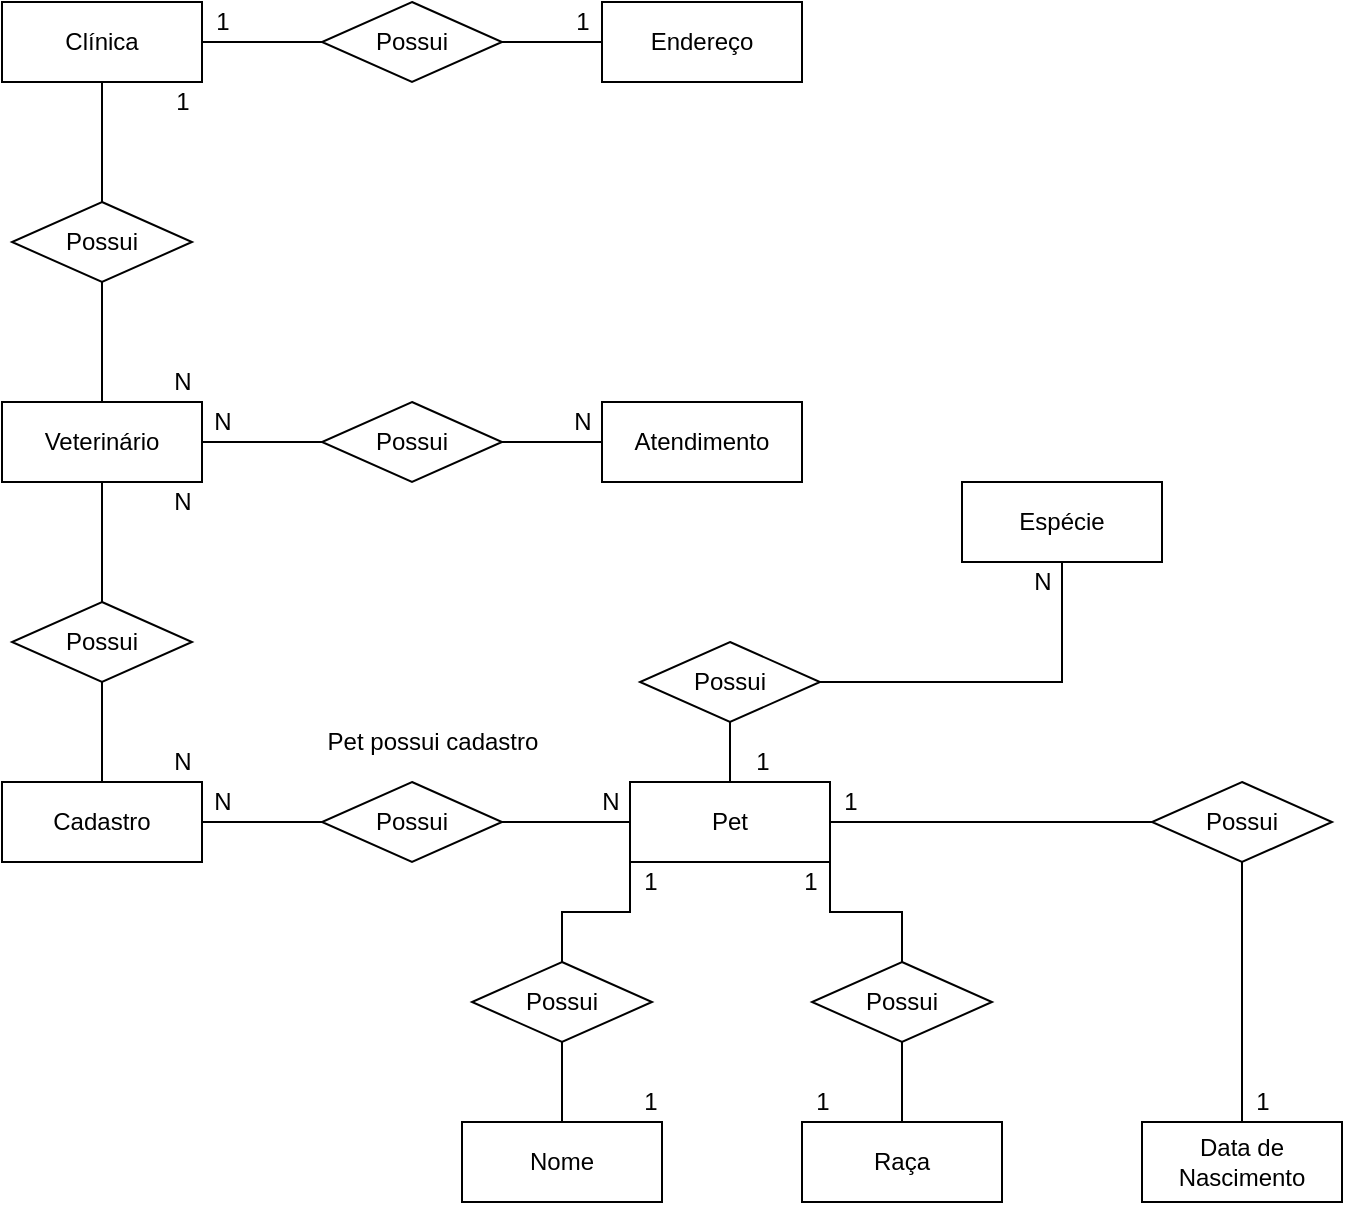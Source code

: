 <mxfile version="14.7.0" type="device"><diagram id="UK91E2D85VWZ9FwDKc9J" name="Page-1"><mxGraphModel dx="1108" dy="450" grid="1" gridSize="10" guides="1" tooltips="1" connect="1" arrows="1" fold="1" page="1" pageScale="1" pageWidth="827" pageHeight="1169" math="0" shadow="0"><root><mxCell id="0"/><mxCell id="1" parent="0"/><mxCell id="8mekZslOV3LzBkCSg7xA-4" value="" style="edgeStyle=orthogonalEdgeStyle;rounded=0;orthogonalLoop=1;jettySize=auto;html=1;endArrow=none;endFill=0;" edge="1" parent="1" source="8mekZslOV3LzBkCSg7xA-1" target="8mekZslOV3LzBkCSg7xA-3"><mxGeometry relative="1" as="geometry"/></mxCell><mxCell id="8mekZslOV3LzBkCSg7xA-9" value="" style="edgeStyle=orthogonalEdgeStyle;rounded=0;orthogonalLoop=1;jettySize=auto;html=1;endArrow=none;endFill=0;" edge="1" parent="1" source="8mekZslOV3LzBkCSg7xA-1" target="8mekZslOV3LzBkCSg7xA-8"><mxGeometry relative="1" as="geometry"/></mxCell><mxCell id="8mekZslOV3LzBkCSg7xA-1" value="Clínica" style="whiteSpace=wrap;html=1;align=center;" vertex="1" parent="1"><mxGeometry x="100" y="80" width="100" height="40" as="geometry"/></mxCell><mxCell id="8mekZslOV3LzBkCSg7xA-2" value="Endereço" style="whiteSpace=wrap;html=1;align=center;" vertex="1" parent="1"><mxGeometry x="400" y="80" width="100" height="40" as="geometry"/></mxCell><mxCell id="8mekZslOV3LzBkCSg7xA-5" value="" style="edgeStyle=orthogonalEdgeStyle;rounded=0;orthogonalLoop=1;jettySize=auto;html=1;endArrow=none;endFill=0;" edge="1" parent="1" source="8mekZslOV3LzBkCSg7xA-3" target="8mekZslOV3LzBkCSg7xA-2"><mxGeometry relative="1" as="geometry"/></mxCell><mxCell id="8mekZslOV3LzBkCSg7xA-3" value="Possui" style="shape=rhombus;perimeter=rhombusPerimeter;whiteSpace=wrap;html=1;align=center;" vertex="1" parent="1"><mxGeometry x="260" y="80" width="90" height="40" as="geometry"/></mxCell><mxCell id="8mekZslOV3LzBkCSg7xA-17" value="" style="edgeStyle=orthogonalEdgeStyle;rounded=0;orthogonalLoop=1;jettySize=auto;html=1;endArrow=none;endFill=0;" edge="1" parent="1" source="8mekZslOV3LzBkCSg7xA-7" target="8mekZslOV3LzBkCSg7xA-16"><mxGeometry relative="1" as="geometry"/></mxCell><mxCell id="8mekZslOV3LzBkCSg7xA-24" value="" style="edgeStyle=orthogonalEdgeStyle;rounded=0;orthogonalLoop=1;jettySize=auto;html=1;endArrow=none;endFill=0;" edge="1" parent="1" source="8mekZslOV3LzBkCSg7xA-7" target="8mekZslOV3LzBkCSg7xA-22"><mxGeometry relative="1" as="geometry"/></mxCell><mxCell id="8mekZslOV3LzBkCSg7xA-7" value="Veterinário" style="whiteSpace=wrap;html=1;align=center;" vertex="1" parent="1"><mxGeometry x="100" y="280" width="100" height="40" as="geometry"/></mxCell><mxCell id="8mekZslOV3LzBkCSg7xA-10" value="" style="edgeStyle=orthogonalEdgeStyle;rounded=0;orthogonalLoop=1;jettySize=auto;html=1;endArrow=none;endFill=0;" edge="1" parent="1" source="8mekZslOV3LzBkCSg7xA-8" target="8mekZslOV3LzBkCSg7xA-7"><mxGeometry relative="1" as="geometry"/></mxCell><mxCell id="8mekZslOV3LzBkCSg7xA-8" value="Possui" style="shape=rhombus;perimeter=rhombusPerimeter;whiteSpace=wrap;html=1;align=center;" vertex="1" parent="1"><mxGeometry x="105" y="180" width="90" height="40" as="geometry"/></mxCell><mxCell id="8mekZslOV3LzBkCSg7xA-12" value="1" style="text;html=1;align=center;verticalAlign=middle;resizable=0;points=[];autosize=1;strokeColor=none;" vertex="1" parent="1"><mxGeometry x="200" y="80" width="20" height="20" as="geometry"/></mxCell><mxCell id="8mekZslOV3LzBkCSg7xA-13" value="1" style="text;html=1;align=center;verticalAlign=middle;resizable=0;points=[];autosize=1;strokeColor=none;" vertex="1" parent="1"><mxGeometry x="380" y="80" width="20" height="20" as="geometry"/></mxCell><mxCell id="8mekZslOV3LzBkCSg7xA-14" value="1" style="text;html=1;align=center;verticalAlign=middle;resizable=0;points=[];autosize=1;strokeColor=none;" vertex="1" parent="1"><mxGeometry x="180" y="120" width="20" height="20" as="geometry"/></mxCell><mxCell id="8mekZslOV3LzBkCSg7xA-15" value="N" style="text;html=1;align=center;verticalAlign=middle;resizable=0;points=[];autosize=1;strokeColor=none;" vertex="1" parent="1"><mxGeometry x="180" y="260" width="20" height="20" as="geometry"/></mxCell><mxCell id="8mekZslOV3LzBkCSg7xA-16" value="Possui" style="shape=rhombus;perimeter=rhombusPerimeter;whiteSpace=wrap;html=1;align=center;" vertex="1" parent="1"><mxGeometry x="105" y="380" width="90" height="40" as="geometry"/></mxCell><mxCell id="8mekZslOV3LzBkCSg7xA-19" value="" style="edgeStyle=orthogonalEdgeStyle;rounded=0;orthogonalLoop=1;jettySize=auto;html=1;endArrow=none;endFill=0;" edge="1" parent="1" source="8mekZslOV3LzBkCSg7xA-18" target="8mekZslOV3LzBkCSg7xA-16"><mxGeometry relative="1" as="geometry"/></mxCell><mxCell id="8mekZslOV3LzBkCSg7xA-31" value="" style="edgeStyle=orthogonalEdgeStyle;rounded=0;orthogonalLoop=1;jettySize=auto;html=1;endArrow=none;endFill=0;" edge="1" parent="1" source="8mekZslOV3LzBkCSg7xA-18" target="8mekZslOV3LzBkCSg7xA-30"><mxGeometry relative="1" as="geometry"/></mxCell><mxCell id="8mekZslOV3LzBkCSg7xA-18" value="Cadastro" style="whiteSpace=wrap;html=1;align=center;" vertex="1" parent="1"><mxGeometry x="100" y="470" width="100" height="40" as="geometry"/></mxCell><mxCell id="8mekZslOV3LzBkCSg7xA-20" value="N" style="text;html=1;align=center;verticalAlign=middle;resizable=0;points=[];autosize=1;strokeColor=none;" vertex="1" parent="1"><mxGeometry x="180" y="320" width="20" height="20" as="geometry"/></mxCell><mxCell id="8mekZslOV3LzBkCSg7xA-21" value="N" style="text;html=1;align=center;verticalAlign=middle;resizable=0;points=[];autosize=1;strokeColor=none;" vertex="1" parent="1"><mxGeometry x="180" y="450" width="20" height="20" as="geometry"/></mxCell><mxCell id="8mekZslOV3LzBkCSg7xA-25" value="" style="edgeStyle=orthogonalEdgeStyle;rounded=0;orthogonalLoop=1;jettySize=auto;html=1;endArrow=none;endFill=0;" edge="1" parent="1" source="8mekZslOV3LzBkCSg7xA-22" target="8mekZslOV3LzBkCSg7xA-23"><mxGeometry relative="1" as="geometry"/></mxCell><mxCell id="8mekZslOV3LzBkCSg7xA-22" value="Possui" style="shape=rhombus;perimeter=rhombusPerimeter;whiteSpace=wrap;html=1;align=center;" vertex="1" parent="1"><mxGeometry x="260" y="280" width="90" height="40" as="geometry"/></mxCell><mxCell id="8mekZslOV3LzBkCSg7xA-23" value="Atendimento" style="whiteSpace=wrap;html=1;align=center;" vertex="1" parent="1"><mxGeometry x="400" y="280" width="100" height="40" as="geometry"/></mxCell><mxCell id="8mekZslOV3LzBkCSg7xA-26" value="N" style="text;html=1;align=center;verticalAlign=middle;resizable=0;points=[];autosize=1;strokeColor=none;" vertex="1" parent="1"><mxGeometry x="200" y="280" width="20" height="20" as="geometry"/></mxCell><mxCell id="8mekZslOV3LzBkCSg7xA-28" value="N" style="text;html=1;align=center;verticalAlign=middle;resizable=0;points=[];autosize=1;strokeColor=none;" vertex="1" parent="1"><mxGeometry x="380" y="280" width="20" height="20" as="geometry"/></mxCell><mxCell id="8mekZslOV3LzBkCSg7xA-32" value="" style="edgeStyle=orthogonalEdgeStyle;rounded=0;orthogonalLoop=1;jettySize=auto;html=1;endArrow=none;endFill=0;" edge="1" parent="1" source="8mekZslOV3LzBkCSg7xA-29" target="8mekZslOV3LzBkCSg7xA-30"><mxGeometry relative="1" as="geometry"/></mxCell><mxCell id="8mekZslOV3LzBkCSg7xA-37" value="" style="edgeStyle=orthogonalEdgeStyle;rounded=0;orthogonalLoop=1;jettySize=auto;html=1;endArrow=none;endFill=0;exitX=0;exitY=1;exitDx=0;exitDy=0;" edge="1" parent="1" source="8mekZslOV3LzBkCSg7xA-29" target="8mekZslOV3LzBkCSg7xA-36"><mxGeometry relative="1" as="geometry"/></mxCell><mxCell id="8mekZslOV3LzBkCSg7xA-46" value="" style="edgeStyle=orthogonalEdgeStyle;rounded=0;orthogonalLoop=1;jettySize=auto;html=1;endArrow=none;endFill=0;" edge="1" parent="1" source="8mekZslOV3LzBkCSg7xA-29" target="8mekZslOV3LzBkCSg7xA-43"><mxGeometry relative="1" as="geometry"/></mxCell><mxCell id="8mekZslOV3LzBkCSg7xA-29" value="Pet" style="whiteSpace=wrap;html=1;align=center;" vertex="1" parent="1"><mxGeometry x="414" y="470" width="100" height="40" as="geometry"/></mxCell><mxCell id="8mekZslOV3LzBkCSg7xA-30" value="Possui" style="shape=rhombus;perimeter=rhombusPerimeter;whiteSpace=wrap;html=1;align=center;" vertex="1" parent="1"><mxGeometry x="260" y="470" width="90" height="40" as="geometry"/></mxCell><mxCell id="8mekZslOV3LzBkCSg7xA-33" value="Pet possui cadastro" style="text;html=1;align=center;verticalAlign=middle;resizable=0;points=[];autosize=1;strokeColor=none;" vertex="1" parent="1"><mxGeometry x="255" y="440" width="120" height="20" as="geometry"/></mxCell><mxCell id="8mekZslOV3LzBkCSg7xA-34" value="N" style="text;html=1;align=center;verticalAlign=middle;resizable=0;points=[];autosize=1;strokeColor=none;" vertex="1" parent="1"><mxGeometry x="200" y="470" width="20" height="20" as="geometry"/></mxCell><mxCell id="8mekZslOV3LzBkCSg7xA-35" value="N" style="text;html=1;align=center;verticalAlign=middle;resizable=0;points=[];autosize=1;strokeColor=none;" vertex="1" parent="1"><mxGeometry x="393.5" y="470" width="20" height="20" as="geometry"/></mxCell><mxCell id="8mekZslOV3LzBkCSg7xA-39" value="" style="edgeStyle=orthogonalEdgeStyle;rounded=0;orthogonalLoop=1;jettySize=auto;html=1;endArrow=none;endFill=0;" edge="1" parent="1" source="8mekZslOV3LzBkCSg7xA-36" target="8mekZslOV3LzBkCSg7xA-38"><mxGeometry relative="1" as="geometry"/></mxCell><mxCell id="8mekZslOV3LzBkCSg7xA-36" value="Possui" style="shape=rhombus;perimeter=rhombusPerimeter;whiteSpace=wrap;html=1;align=center;" vertex="1" parent="1"><mxGeometry x="335" y="560" width="90" height="40" as="geometry"/></mxCell><mxCell id="8mekZslOV3LzBkCSg7xA-38" value="Nome" style="whiteSpace=wrap;html=1;align=center;" vertex="1" parent="1"><mxGeometry x="330" y="640" width="100" height="40" as="geometry"/></mxCell><mxCell id="8mekZslOV3LzBkCSg7xA-40" value="1" style="text;html=1;align=center;verticalAlign=middle;resizable=0;points=[];autosize=1;strokeColor=none;" vertex="1" parent="1"><mxGeometry x="414" y="510" width="20" height="20" as="geometry"/></mxCell><mxCell id="8mekZslOV3LzBkCSg7xA-41" value="1" style="text;html=1;align=center;verticalAlign=middle;resizable=0;points=[];autosize=1;strokeColor=none;" vertex="1" parent="1"><mxGeometry x="414" y="620" width="20" height="20" as="geometry"/></mxCell><mxCell id="8mekZslOV3LzBkCSg7xA-42" value="" style="edgeStyle=orthogonalEdgeStyle;rounded=0;orthogonalLoop=1;jettySize=auto;html=1;endArrow=none;endFill=0;" edge="1" source="8mekZslOV3LzBkCSg7xA-43" target="8mekZslOV3LzBkCSg7xA-44" parent="1"><mxGeometry relative="1" as="geometry"/></mxCell><mxCell id="8mekZslOV3LzBkCSg7xA-43" value="Possui" style="shape=rhombus;perimeter=rhombusPerimeter;whiteSpace=wrap;html=1;align=center;" vertex="1" parent="1"><mxGeometry x="675" y="470" width="90" height="40" as="geometry"/></mxCell><mxCell id="8mekZslOV3LzBkCSg7xA-44" value="Data de Nascimento" style="whiteSpace=wrap;html=1;align=center;" vertex="1" parent="1"><mxGeometry x="670" y="640" width="100" height="40" as="geometry"/></mxCell><mxCell id="8mekZslOV3LzBkCSg7xA-45" value="1" style="text;html=1;align=center;verticalAlign=middle;resizable=0;points=[];autosize=1;strokeColor=none;" vertex="1" parent="1"><mxGeometry x="514" y="470" width="20" height="20" as="geometry"/></mxCell><mxCell id="8mekZslOV3LzBkCSg7xA-47" value="1" style="text;html=1;align=center;verticalAlign=middle;resizable=0;points=[];autosize=1;strokeColor=none;" vertex="1" parent="1"><mxGeometry x="720" y="620" width="20" height="20" as="geometry"/></mxCell><mxCell id="8mekZslOV3LzBkCSg7xA-49" value="" style="edgeStyle=orthogonalEdgeStyle;rounded=0;orthogonalLoop=1;jettySize=auto;html=1;endArrow=none;endFill=0;exitX=1;exitY=1;exitDx=0;exitDy=0;" edge="1" target="8mekZslOV3LzBkCSg7xA-51" parent="1" source="8mekZslOV3LzBkCSg7xA-29"><mxGeometry relative="1" as="geometry"><mxPoint x="550" y="510" as="sourcePoint"/></mxGeometry></mxCell><mxCell id="8mekZslOV3LzBkCSg7xA-50" value="" style="edgeStyle=orthogonalEdgeStyle;rounded=0;orthogonalLoop=1;jettySize=auto;html=1;endArrow=none;endFill=0;" edge="1" source="8mekZslOV3LzBkCSg7xA-51" target="8mekZslOV3LzBkCSg7xA-52" parent="1"><mxGeometry relative="1" as="geometry"/></mxCell><mxCell id="8mekZslOV3LzBkCSg7xA-51" value="Possui" style="shape=rhombus;perimeter=rhombusPerimeter;whiteSpace=wrap;html=1;align=center;" vertex="1" parent="1"><mxGeometry x="505" y="560" width="90" height="40" as="geometry"/></mxCell><mxCell id="8mekZslOV3LzBkCSg7xA-52" value="Raça" style="whiteSpace=wrap;html=1;align=center;" vertex="1" parent="1"><mxGeometry x="500" y="640" width="100" height="40" as="geometry"/></mxCell><mxCell id="8mekZslOV3LzBkCSg7xA-53" value="1" style="text;html=1;align=center;verticalAlign=middle;resizable=0;points=[];autosize=1;strokeColor=none;" vertex="1" parent="1"><mxGeometry x="494" y="510" width="20" height="20" as="geometry"/></mxCell><mxCell id="8mekZslOV3LzBkCSg7xA-54" value="1" style="text;html=1;align=center;verticalAlign=middle;resizable=0;points=[];autosize=1;strokeColor=none;" vertex="1" parent="1"><mxGeometry x="500" y="620" width="20" height="20" as="geometry"/></mxCell><mxCell id="8mekZslOV3LzBkCSg7xA-55" value="" style="edgeStyle=orthogonalEdgeStyle;rounded=0;orthogonalLoop=1;jettySize=auto;html=1;endArrow=none;endFill=0;" edge="1" source="8mekZslOV3LzBkCSg7xA-56" target="8mekZslOV3LzBkCSg7xA-57" parent="1"><mxGeometry relative="1" as="geometry"/></mxCell><mxCell id="8mekZslOV3LzBkCSg7xA-61" style="edgeStyle=orthogonalEdgeStyle;rounded=0;orthogonalLoop=1;jettySize=auto;html=1;entryX=0.5;entryY=0;entryDx=0;entryDy=0;endArrow=none;endFill=0;" edge="1" parent="1" source="8mekZslOV3LzBkCSg7xA-56" target="8mekZslOV3LzBkCSg7xA-29"><mxGeometry relative="1" as="geometry"/></mxCell><mxCell id="8mekZslOV3LzBkCSg7xA-56" value="Possui" style="shape=rhombus;perimeter=rhombusPerimeter;whiteSpace=wrap;html=1;align=center;" vertex="1" parent="1"><mxGeometry x="419" y="400" width="90" height="40" as="geometry"/></mxCell><mxCell id="8mekZslOV3LzBkCSg7xA-57" value="Espécie" style="whiteSpace=wrap;html=1;align=center;" vertex="1" parent="1"><mxGeometry x="580" y="320" width="100" height="40" as="geometry"/></mxCell><mxCell id="8mekZslOV3LzBkCSg7xA-58" value="1" style="text;html=1;align=center;verticalAlign=middle;resizable=0;points=[];autosize=1;strokeColor=none;" vertex="1" parent="1"><mxGeometry x="470" y="450" width="20" height="20" as="geometry"/></mxCell><mxCell id="8mekZslOV3LzBkCSg7xA-62" value="N" style="text;html=1;align=center;verticalAlign=middle;resizable=0;points=[];autosize=1;strokeColor=none;" vertex="1" parent="1"><mxGeometry x="610" y="360" width="20" height="20" as="geometry"/></mxCell></root></mxGraphModel></diagram></mxfile>